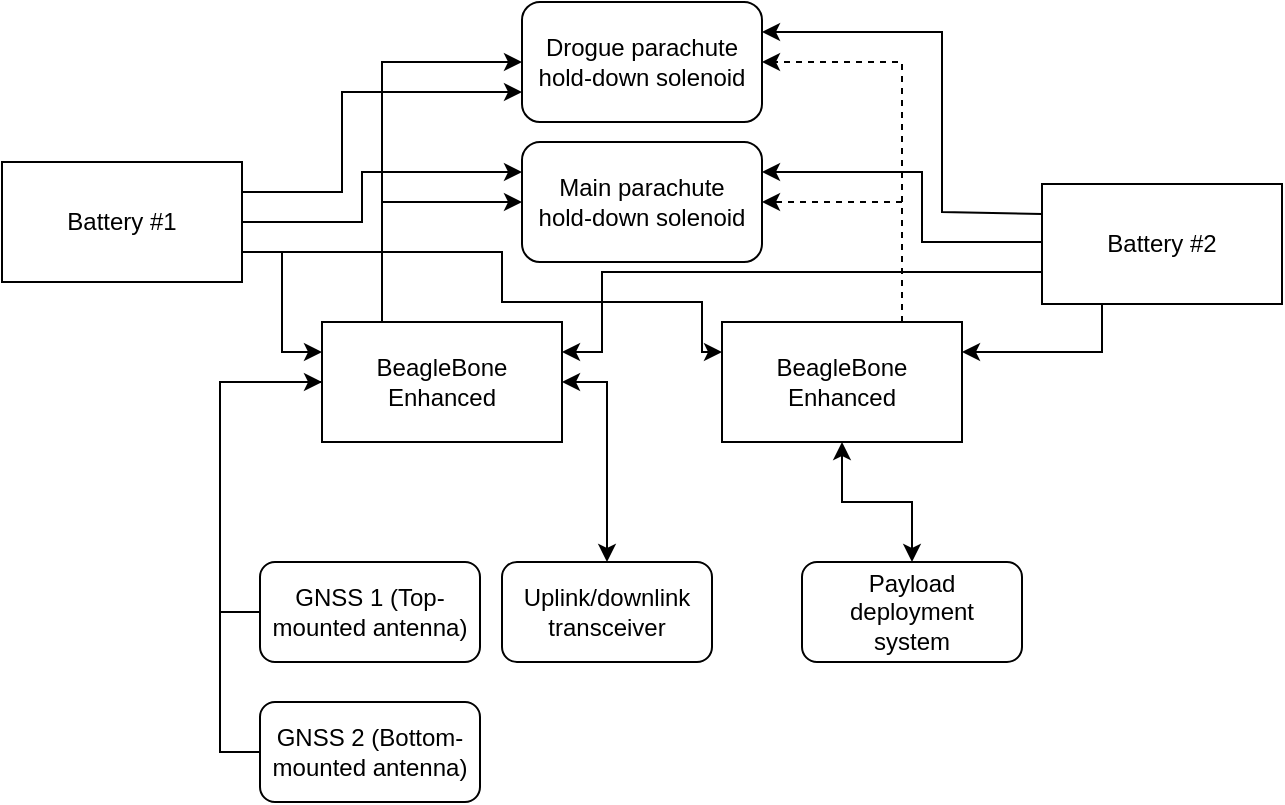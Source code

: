<mxfile version="11.2.9" pages="1"><diagram id="AJ3UVGkwuTzNljRa_mTt" name="Page-1"><mxGraphModel dx="1024" dy="484" grid="1" gridSize="10" guides="1" tooltips="1" connect="1" arrows="1" fold="1" page="1" pageScale="1" pageWidth="850" pageHeight="1100" math="0" shadow="0"><root><mxCell id="0"/><mxCell id="1" parent="0"/><mxCell id="-uwtpfAHynJEPGPTiE1q-12" style="edgeStyle=orthogonalEdgeStyle;rounded=0;orthogonalLoop=1;jettySize=auto;html=1;exitX=0.25;exitY=0;exitDx=0;exitDy=0;entryX=0;entryY=0.5;entryDx=0;entryDy=0;" edge="1" parent="1" source="-uwtpfAHynJEPGPTiE1q-1" target="-uwtpfAHynJEPGPTiE1q-4"><mxGeometry relative="1" as="geometry"><Array as="points"><mxPoint x="220" y="90"/></Array></mxGeometry></mxCell><mxCell id="-uwtpfAHynJEPGPTiE1q-13" style="edgeStyle=orthogonalEdgeStyle;rounded=0;orthogonalLoop=1;jettySize=auto;html=1;exitX=0.25;exitY=0;exitDx=0;exitDy=0;entryX=0;entryY=0.5;entryDx=0;entryDy=0;" edge="1" parent="1" source="-uwtpfAHynJEPGPTiE1q-1" target="-uwtpfAHynJEPGPTiE1q-5"><mxGeometry relative="1" as="geometry"/></mxCell><mxCell id="-uwtpfAHynJEPGPTiE1q-1" value="BeagleBone&lt;br&gt;Enhanced" style="rounded=0;whiteSpace=wrap;html=1;" vertex="1" parent="1"><mxGeometry x="190" y="220" width="120" height="60" as="geometry"/></mxCell><mxCell id="-uwtpfAHynJEPGPTiE1q-15" style="edgeStyle=orthogonalEdgeStyle;rounded=0;orthogonalLoop=1;jettySize=auto;html=1;exitX=0.75;exitY=0;exitDx=0;exitDy=0;entryX=1;entryY=0.5;entryDx=0;entryDy=0;dashed=1;" edge="1" parent="1" source="-uwtpfAHynJEPGPTiE1q-2" target="-uwtpfAHynJEPGPTiE1q-4"><mxGeometry relative="1" as="geometry"/></mxCell><mxCell id="-uwtpfAHynJEPGPTiE1q-16" style="edgeStyle=orthogonalEdgeStyle;rounded=0;orthogonalLoop=1;jettySize=auto;html=1;exitX=0.75;exitY=0;exitDx=0;exitDy=0;entryX=1;entryY=0.5;entryDx=0;entryDy=0;dashed=1;" edge="1" parent="1" source="-uwtpfAHynJEPGPTiE1q-2" target="-uwtpfAHynJEPGPTiE1q-5"><mxGeometry relative="1" as="geometry"/></mxCell><mxCell id="-uwtpfAHynJEPGPTiE1q-2" value="BeagleBone&lt;br&gt;Enhanced" style="rounded=0;whiteSpace=wrap;html=1;" vertex="1" parent="1"><mxGeometry x="390" y="220" width="120" height="60" as="geometry"/></mxCell><mxCell id="-uwtpfAHynJEPGPTiE1q-4" value="Drogue parachute hold-down solenoid" style="rounded=1;whiteSpace=wrap;html=1;" vertex="1" parent="1"><mxGeometry x="290" y="60" width="120" height="60" as="geometry"/></mxCell><mxCell id="-uwtpfAHynJEPGPTiE1q-5" value="Main parachute &lt;br&gt;hold-down solenoid" style="rounded=1;whiteSpace=wrap;html=1;" vertex="1" parent="1"><mxGeometry x="290" y="130" width="120" height="60" as="geometry"/></mxCell><mxCell id="-uwtpfAHynJEPGPTiE1q-17" style="edgeStyle=orthogonalEdgeStyle;rounded=0;orthogonalLoop=1;jettySize=auto;html=1;exitX=0;exitY=0.5;exitDx=0;exitDy=0;entryX=0;entryY=0.5;entryDx=0;entryDy=0;" edge="1" parent="1" source="-uwtpfAHynJEPGPTiE1q-8" target="-uwtpfAHynJEPGPTiE1q-1"><mxGeometry relative="1" as="geometry"/></mxCell><mxCell id="-uwtpfAHynJEPGPTiE1q-8" value="GNSS 1 (Top-mounted antenna)" style="rounded=1;whiteSpace=wrap;html=1;" vertex="1" parent="1"><mxGeometry x="159" y="340" width="110" height="50" as="geometry"/></mxCell><mxCell id="-uwtpfAHynJEPGPTiE1q-39" style="edgeStyle=orthogonalEdgeStyle;rounded=0;orthogonalLoop=1;jettySize=auto;html=1;exitX=0;exitY=0.5;exitDx=0;exitDy=0;startArrow=none;startFill=0;endArrow=none;endFill=0;" edge="1" parent="1" source="-uwtpfAHynJEPGPTiE1q-9"><mxGeometry relative="1" as="geometry"><mxPoint x="190" y="250" as="targetPoint"/><Array as="points"><mxPoint x="139" y="435"/><mxPoint x="139" y="250"/></Array></mxGeometry></mxCell><mxCell id="-uwtpfAHynJEPGPTiE1q-9" value="GNSS 2 (Bottom-mounted antenna)" style="rounded=1;whiteSpace=wrap;html=1;" vertex="1" parent="1"><mxGeometry x="159" y="410" width="110" height="50" as="geometry"/></mxCell><mxCell id="-uwtpfAHynJEPGPTiE1q-19" style="edgeStyle=orthogonalEdgeStyle;rounded=0;orthogonalLoop=1;jettySize=auto;html=1;exitX=0.5;exitY=0;exitDx=0;exitDy=0;entryX=1;entryY=0.5;entryDx=0;entryDy=0;endArrow=classic;endFill=1;startArrow=classic;startFill=1;" edge="1" parent="1" source="-uwtpfAHynJEPGPTiE1q-10" target="-uwtpfAHynJEPGPTiE1q-1"><mxGeometry relative="1" as="geometry"/></mxCell><mxCell id="-uwtpfAHynJEPGPTiE1q-10" value="Uplink/downlink transceiver" style="rounded=1;whiteSpace=wrap;html=1;" vertex="1" parent="1"><mxGeometry x="280" y="340" width="105" height="50" as="geometry"/></mxCell><mxCell id="-uwtpfAHynJEPGPTiE1q-20" style="edgeStyle=orthogonalEdgeStyle;rounded=0;orthogonalLoop=1;jettySize=auto;html=1;exitX=0.5;exitY=0;exitDx=0;exitDy=0;entryX=0.5;entryY=1;entryDx=0;entryDy=0;startArrow=classic;startFill=1;endArrow=classic;endFill=1;" edge="1" parent="1" source="-uwtpfAHynJEPGPTiE1q-11" target="-uwtpfAHynJEPGPTiE1q-2"><mxGeometry relative="1" as="geometry"/></mxCell><mxCell id="-uwtpfAHynJEPGPTiE1q-11" value="Payload deployment&lt;br&gt;system" style="rounded=1;whiteSpace=wrap;html=1;" vertex="1" parent="1"><mxGeometry x="430" y="340" width="110" height="50" as="geometry"/></mxCell><mxCell id="-uwtpfAHynJEPGPTiE1q-26" style="edgeStyle=orthogonalEdgeStyle;rounded=0;orthogonalLoop=1;jettySize=auto;html=1;exitX=1;exitY=0.75;exitDx=0;exitDy=0;entryX=0;entryY=0.25;entryDx=0;entryDy=0;startArrow=none;startFill=0;endArrow=classic;endFill=1;" edge="1" parent="1" source="-uwtpfAHynJEPGPTiE1q-21" target="-uwtpfAHynJEPGPTiE1q-1"><mxGeometry relative="1" as="geometry"/></mxCell><mxCell id="-uwtpfAHynJEPGPTiE1q-28" style="edgeStyle=orthogonalEdgeStyle;rounded=0;orthogonalLoop=1;jettySize=auto;html=1;exitX=1;exitY=0.25;exitDx=0;exitDy=0;entryX=0;entryY=0.75;entryDx=0;entryDy=0;startArrow=none;startFill=0;endArrow=classic;endFill=1;" edge="1" parent="1" source="-uwtpfAHynJEPGPTiE1q-21" target="-uwtpfAHynJEPGPTiE1q-4"><mxGeometry relative="1" as="geometry"><Array as="points"><mxPoint x="200" y="155"/><mxPoint x="200" y="105"/></Array></mxGeometry></mxCell><mxCell id="-uwtpfAHynJEPGPTiE1q-29" style="edgeStyle=orthogonalEdgeStyle;rounded=0;orthogonalLoop=1;jettySize=auto;html=1;exitX=1;exitY=0.5;exitDx=0;exitDy=0;entryX=0;entryY=0.25;entryDx=0;entryDy=0;startArrow=none;startFill=0;endArrow=classic;endFill=1;" edge="1" parent="1" source="-uwtpfAHynJEPGPTiE1q-21" target="-uwtpfAHynJEPGPTiE1q-5"><mxGeometry relative="1" as="geometry"><Array as="points"><mxPoint x="210" y="170"/><mxPoint x="210" y="145"/></Array></mxGeometry></mxCell><mxCell id="-uwtpfAHynJEPGPTiE1q-42" style="edgeStyle=orthogonalEdgeStyle;rounded=0;orthogonalLoop=1;jettySize=auto;html=1;exitX=1;exitY=0.75;exitDx=0;exitDy=0;entryX=0;entryY=0.25;entryDx=0;entryDy=0;startArrow=none;startFill=0;endArrow=classic;endFill=1;" edge="1" parent="1" source="-uwtpfAHynJEPGPTiE1q-21" target="-uwtpfAHynJEPGPTiE1q-2"><mxGeometry relative="1" as="geometry"><Array as="points"><mxPoint x="280" y="185"/><mxPoint x="280" y="210"/><mxPoint x="380" y="210"/><mxPoint x="380" y="235"/></Array></mxGeometry></mxCell><mxCell id="-uwtpfAHynJEPGPTiE1q-21" value="Battery #1" style="rounded=0;whiteSpace=wrap;html=1;" vertex="1" parent="1"><mxGeometry x="30" y="140" width="120" height="60" as="geometry"/></mxCell><mxCell id="-uwtpfAHynJEPGPTiE1q-30" style="edgeStyle=orthogonalEdgeStyle;rounded=0;orthogonalLoop=1;jettySize=auto;html=1;exitX=0;exitY=0.25;exitDx=0;exitDy=0;entryX=1;entryY=0.25;entryDx=0;entryDy=0;startArrow=none;startFill=0;endArrow=classic;endFill=1;" edge="1" parent="1" source="-uwtpfAHynJEPGPTiE1q-27" target="-uwtpfAHynJEPGPTiE1q-4"><mxGeometry relative="1" as="geometry"><Array as="points"><mxPoint x="500" y="165"/><mxPoint x="500" y="75"/></Array></mxGeometry></mxCell><mxCell id="-uwtpfAHynJEPGPTiE1q-31" style="edgeStyle=orthogonalEdgeStyle;rounded=0;orthogonalLoop=1;jettySize=auto;html=1;exitX=0;exitY=0.5;exitDx=0;exitDy=0;entryX=1;entryY=0.25;entryDx=0;entryDy=0;startArrow=none;startFill=0;endArrow=classic;endFill=1;" edge="1" parent="1" source="-uwtpfAHynJEPGPTiE1q-27" target="-uwtpfAHynJEPGPTiE1q-5"><mxGeometry relative="1" as="geometry"><Array as="points"><mxPoint x="490" y="180"/><mxPoint x="490" y="145"/></Array></mxGeometry></mxCell><mxCell id="-uwtpfAHynJEPGPTiE1q-41" style="edgeStyle=orthogonalEdgeStyle;rounded=0;orthogonalLoop=1;jettySize=auto;html=1;exitX=0.25;exitY=1;exitDx=0;exitDy=0;entryX=1;entryY=0.25;entryDx=0;entryDy=0;startArrow=none;startFill=0;endArrow=classic;endFill=1;" edge="1" parent="1" source="-uwtpfAHynJEPGPTiE1q-27" target="-uwtpfAHynJEPGPTiE1q-2"><mxGeometry relative="1" as="geometry"/></mxCell><mxCell id="-uwtpfAHynJEPGPTiE1q-43" style="edgeStyle=orthogonalEdgeStyle;rounded=0;orthogonalLoop=1;jettySize=auto;html=1;exitX=0;exitY=0.75;exitDx=0;exitDy=0;entryX=1;entryY=0.25;entryDx=0;entryDy=0;startArrow=none;startFill=0;endArrow=classic;endFill=1;" edge="1" parent="1"><mxGeometry relative="1" as="geometry"><mxPoint x="550" y="195" as="sourcePoint"/><mxPoint x="310" y="235" as="targetPoint"/><Array as="points"><mxPoint x="330" y="195"/><mxPoint x="330" y="235"/></Array></mxGeometry></mxCell><mxCell id="-uwtpfAHynJEPGPTiE1q-27" value="Battery #2" style="rounded=0;whiteSpace=wrap;html=1;" vertex="1" parent="1"><mxGeometry x="550" y="151" width="120" height="60" as="geometry"/></mxCell></root></mxGraphModel></diagram></mxfile>